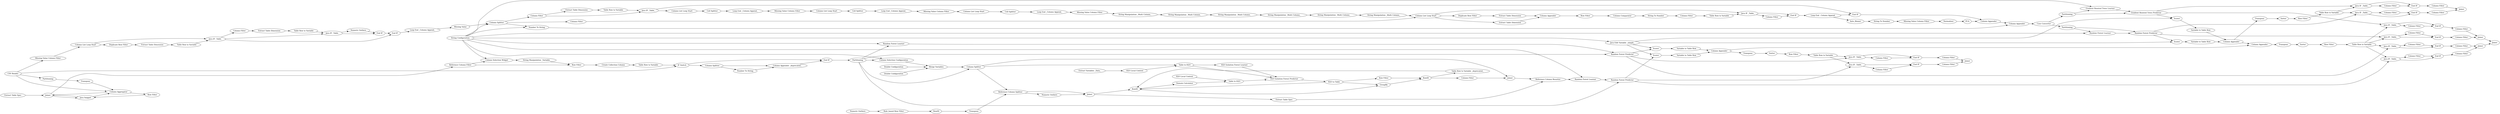 digraph {
	93 -> 96
	2062 -> 100
	2121 -> 2043
	2078 -> 2050
	96 -> 92
	2100 -> 2073
	128 -> 127
	2162 -> 2160
	1704 -> 1708
	2089 -> 1491
	135 -> 136
	2177 -> 2169
	2081 -> 1699
	1491 -> 1487
	2104 -> 2101
	1491 -> 1488
	2136 -> 2154
	2066 -> 2054
	1509 -> 1508
	2110 -> 2068
	2068 -> 2045
	1490 -> 1492
	1486 -> 1477
	2112 -> 2156
	1699 -> 1702
	2077 -> 2089
	2092 -> 2103
	1700 -> 2109
	2156 -> 2162
	2115 -> 2075
	2047 -> 2084
	2094 -> 2091
	1479 -> 1488
	1476 -> 1479
	102 -> 2056
	2129 -> 2124
	2085 -> 2080
	2174 -> 2172
	1707 -> 1702
	2173 -> 2179
	1487 -> 1480
	2102 -> 2068
	2146 -> 2145
	2099 -> 2097
	1481 -> 1480
	2096 -> 2094
	1705 -> 1704
	2175 -> 2168
	2100 -> 2069
	122 -> 123
	2048 -> 2168
	2049 -> 2088
	2109 -> 2050
	2154 -> 2152
	2086 -> 2047
	2072 -> 2171
	1702 -> 1713
	2143 -> 2145
	1492 -> 1493
	2073 -> 121
	2118 -> 2086
	1510 -> 2089
	1700 -> 2040
	139 -> 140
	2088 -> 2038
	1479 -> 1490
	103 -> 102
	1484 -> 2086
	2163 -> 2161
	2083 -> 2053
	2068 -> 2108
	95 -> 96
	2106 -> 2128
	1479 -> 1491
	2137 -> 2136
	2058 -> 2166
	2164 -> 2159
	2113 -> 2082
	2138 -> 2137
	2062 -> 2056
	2135 -> 2138
	2132 -> 2139
	2052 -> 2101
	2074 -> 2076
	2043 -> 2143
	2129 -> 2133
	2122 -> 2062
	2139 -> 2142
	1697 -> 1701
	1709 -> 1700
	2165 -> 2157
	2112 -> 2129
	92 -> 93
	1510 -> 2077
	2134 -> 2154
	1702 -> 1709
	1507 -> 1509
	2178 -> 2174
	1706 -> 1707
	92 -> 95
	2085 -> 92
	100 -> 102
	2038 -> 2057
	2117 -> 2135
	1713 -> 1709
	2103 -> 2090
	2059 -> 2065
	2173 -> 2170
	2160 -> 2158
	2113 -> 2070
	2067 -> 2059
	2135 -> 2137
	2042 -> 2072
	1493 -> 1491
	2166 -> 2123
	2133 -> 2134
	97 -> 91
	2088 -> 2095
	1701 -> 1705
	2118 -> 1510
	131 -> 126
	2071 -> 2075
	123 -> 132
	2085 -> 2062
	96 -> 93
	2071 -> 2113
	1477 -> 1478
	2075 -> 2098
	2117 -> 2070
	2054 -> 2102
	2157 -> 2164
	2110 -> 2096
	2095 -> 2061
	1492 -> 1484
	2101 -> 2118
	121 -> 122
	132 -> 125
	2121 -> 2048
	2073 -> 2109
	2115 -> 2081
	2121 -> 2104
	1695 -> 1701
	2172 -> 2169
	2124 -> 2133
	2071 -> 2104
	1508 -> 1510
	2113 -> 2093
	129 -> 134
	126 -> 133
	2145 -> 2144
	2092 -> 2110
	2176 -> 2167
	2105 -> 2117
	2141 -> 2140
	2069 -> 2064
	2139 -> 2141
	2168 -> 2174
	2168 -> 2178
	2060 -> 2110
	2175 -> 2173
	2064 -> 2073
	2071 -> 2067
	2072 -> 2095
	125 -> 131
	2132 -> 2129
	2111 -> 2047
	2048 -> 2139
	2071 -> 2115
	2065 -> 2041
	138 -> 139
	1478 -> 1476
	2071 -> 2084
	2053 -> 2117
	2157 -> 2156
	2097 -> 2112
	2108 -> 2096
	2132 -> 2135
	2132 -> 2143
	52 -> 93
	2119 -> 2088
	2121 -> 2055
	1699 -> 1694
	2170 -> 2179
	2053 -> 2105
	2115 -> 2100
	2071 -> 2097
	2164 -> 2163
	2071 -> 2055
	2080 -> 2092
	2143 -> 2146
	2140 -> 2153
	2071 -> 2105
	127 -> 129
	2055 -> 2043
	2161 -> 2155
	93 -> 94
	2070 -> 2119
	2085 -> 97
	1478 -> 1475
	2041 -> 2122
	2093 -> 2049
	136 -> 137
	134 -> 135
	2099 -> 2112
	2050 -> 2098
	2156 -> 2160
	2121 -> 2118
	2045 -> 2108
	2056 -> 2121
	2167 -> 2175
	94 -> 2065
	2089 -> 2111
	2118 -> 1478
	2113 -> 2074
	137 -> 138
	2144 -> 2153
	2043 -> 2074
	1488 -> 1492
	2171 -> 2176
	2110 -> 2066
	2082 -> 2042
	1475 -> 1476
	91 -> 92
	2179 -> 2177
	2142 -> 2141
	1480 -> 1476
	1708 -> 1706
	2044 -> 2101
	2040 -> 2058
	1511 -> 1507
	2061 -> 2106
	2128 -> 2132
	2159 -> 2163
	2084 -> 2048
	94 -> 2067
	2043 -> 2173
	2091 -> 2115
	2117 -> 2164
	2112 -> 2093
	2090 -> 2060
	1694 -> 1695
	133 -> 128
	2123 -> 2078
	2057 -> 2165
	100 -> 103
	2083 -> 2099
	140 -> 1699
	2076 -> 2072
	2158 -> 2155
	2098 -> 2083
	2153 -> 2152
	1699 -> 1697
	2048 -> 2082
	2038 [label=Transpose]
	2153 [label=Joiner]
	2065 [label="Row Filter"]
	2044 [label="Double Configuration"]
	103 [label="Number To String"]
	126 [label="Loop End _Column Append_"]
	2049 [label="Variable to Table Row"]
	2112 [label="Random Forest Predictor"]
	136 [label="String Manipulation _Multi Column_"]
	1507 [label="Rule_based Row Filter"]
	2105 [label="Gradient Boosted Trees Learner"]
	2119 [label="Variable to Table Row"]
	2110 [label="Java IF _Table_"]
	2078 [label=PCA]
	2043 [label="Random Forest Predictor"]
	2170 [label="Column Filter"]
	2118 [label="Column Splitter"]
	2128 [label="Row Filter"]
	1709 [label="End IF"]
	2156 [label="Java IF _Table_"]
	1701 [label="Column Appender"]
	2088 [label="Column Appender"]
	1491 [label=RowID]
	2122 [label="Table Row to Variable"]
	1476 [label="H2O Isolation Forest Predictor"]
	2154 [label=Joiner]
	1488 [label=GroupBy]
	2072 [label="Column Appender"]
	1478 [label="Table to H2O"]
	2102 [label="Table Row to Variable"]
	2104 [label="Column Selection Configuration"]
	2143 [label="Java IF _Table_"]
	2109 [label="End IF"]
	129 [label="Loop End _Column Append_"]
	2173 [label="Java IF _Table_"]
	2121 [label=Partitioning]
	2073 [label="Java IF _Table_"]
	2172 [label="Column Filter"]
	2115 [label="Column Splitter"]
	2133 [label="End IF"]
	1487 [label="Domain Calculator"]
	93 [label=Joiner]
	1702 [label="Java IF _Table_"]
	135 [label="String Manipulation _Multi Column_"]
	134 [label="Missing Value Column Filter"]
	2099 [label=Partitioning]
	2146 [label="Column Filter"]
	2077 [label="Numeric Outliers"]
	2075 [label="Number To String"]
	2058 [label="String To Number"]
	2050 [label="Column Appender"]
	2100 [label="Column Filter"]
	2101 [label="Merge Variables"]
	2141 [label="End IF"]
	2157 [label="Table Row to Variable"]
	2142 [label="Column Filter"]
	1479 [label="H2O to Table"]
	1508 [label=Transpose]
	2111 [label="Extract Table Spec"]
	97 [label=Partitioning]
	122 [label="Cell Splitter"]
	2074 [label=Scorer]
	2080 [label="Missing Value Column Filter"]
	2067 [label="Column Selection Widget"]
	1697 [label="Extract Table Dimension"]
	1492 [label=RowID]
	1708 [label="String To Number"]
	92 [label="Column Aggregator"]
	137 [label="String Manipulation _Multi Column_"]
	2095 [label="Column Appender"]
	2057 [label=Sorter]
	1700 [label="Loop End _Column Append_"]
	125 [label="Column List Loop Start"]
	1486 [label="Extract Variables _Data_"]
	2048 [label="Random Forest Predictor"]
	2155 [label=Joiner]
	2070 [label=Scorer]
	2132 [label="Table Row to Variable"]
	1480 [label="Table to H2O"]
	1713 [label="Column Filter"]
	96 [label="Java Snippet"]
	102 [label="Column Appender _deprecated_"]
	2040 [label=Auto_Binner]
	2137 [label="End IF"]
	2123 [label=Normalizer]
	2054 [label="Extract Table Dimension"]
	2068 [label="Java IF _Table_"]
	2179 [label="End IF"]
	1706 [label="Column Filter"]
	1490 [label="Row Filter"]
	52 [label="Extract Table Spec"]
	132 [label="Missing Value Column Filter"]
	91 [label=Transpose]
	2169 [label=Joiner]
	2085 [label="CSV Reader"]
	1704 [label="Column Comparator"]
	2103 [label="Duplicate Row Filter"]
	138 [label="String Manipulation _Multi Column_"]
	2117 [label="Gradient Boosted Trees Predictor"]
	2060 [label="Table Row to Variable"]
	2066 [label="Column Filter"]
	121 [label="Column List Loop Start"]
	2090 [label="Extract Table Dimension"]
	1475 [label="H2O Isolation Forest Learner"]
	2171 [label=Transpose]
	1705 [label="Row Filter"]
	2165 [label="Row Filter"]
	2064 [label="Table Row to Variable"]
	131 [label="Cell Splitter"]
	2140 [label="Column Filter"]
	1694 [label="Duplicate Row Filter"]
	2071 [label="String Configuration"]
	2162 [label="Column Filter"]
	123 [label="Loop End _Column Append_"]
	2086 [label=Joiner]
	1509 [label=RowID]
	2175 [label="Table Row to Variable"]
	2176 [label=Sorter]
	2144 [label="Column Filter"]
	2047 [label="Reference Column Resorter"]
	2052 [label="Double Configuration"]
	2106 [label=Sorter]
	2159 [label="Column Filter"]
	94 [label="Reference Column Filter"]
	2164 [label="Java IF _Table_"]
	2059 [label="String Manipulation _Variable_"]
	2145 [label="End IF"]
	2163 [label="End IF"]
	2168 [label="Java IF _Table_"]
	140 [label="String Manipulation _Multi Column_"]
	2042 [label="Variable to Table Row"]
	2084 [label="Random Forest Learner"]
	2081 [label="Column Filter"]
	2093 [label=Scorer]
	128 [label="Column List Loop Start"]
	133 [label="Missing Value Column Filter"]
	2098 [label="Column Appender"]
	2152 [label=Joiner]
	2083 [label="Case Converter"]
	2129 [label="Java IF _Table_"]
	2135 [label="Java IF _Table_"]
	2089 [label=Joiner]
	2062 [label="IF Switch"]
	2096 [label="End IF"]
	2097 [label="Random Forest Learner"]
	1695 [label="Extract Table Dimension"]
	2108 [label="End IF"]
	2061 [label=Transpose]
	2160 [label="End IF"]
	2136 [label="Column Filter"]
	1493 [label="Table Row to Variable _deprecated_"]
	2041 [label="Create Collection Column"]
	2134 [label="Column Filter"]
	2161 [label="Column Filter"]
	2056 [label="End IF"]
	2082 [label=Scorer]
	2158 [label="Column Filter"]
	2167 [label="Row Filter"]
	2174 [label="End IF"]
	1481 [label="H2O Local Context"]
	2094 [label="Loop End _Column Append_"]
	2178 [label="Column Filter"]
	2177 [label="Column Filter"]
	127 [label="Cell Splitter"]
	2069 [label="Extract Table Dimension"]
	1477 [label="H2O Local Context"]
	2091 [label="Missing Value"]
	100 [label="Column Splitter"]
	1510 [label="Reference Column Splitter"]
	2076 [label="Variable to Table Row"]
	1484 [label="Column Filter"]
	2124 [label="Column Filter"]
	2053 [label=Partitioning]
	1699 [label="Column List Loop Start"]
	2045 [label="Numeric Outliers"]
	2055 [label="Random Forest Learner"]
	139 [label="String Manipulation _Multi Column_"]
	2113 [label="Java Edit Variable _simple_"]
	2139 [label="Java IF _Table_"]
	1707 [label="Table Row to Variable"]
	1511 [label="Numeric Outliers"]
	95 [label="Row Filter"]
	2092 [label="Column List Loop Start"]
	2166 [label="Missing Value Column Filter"]
	2138 [label="Column Filter"]
	rankdir=LR
}
